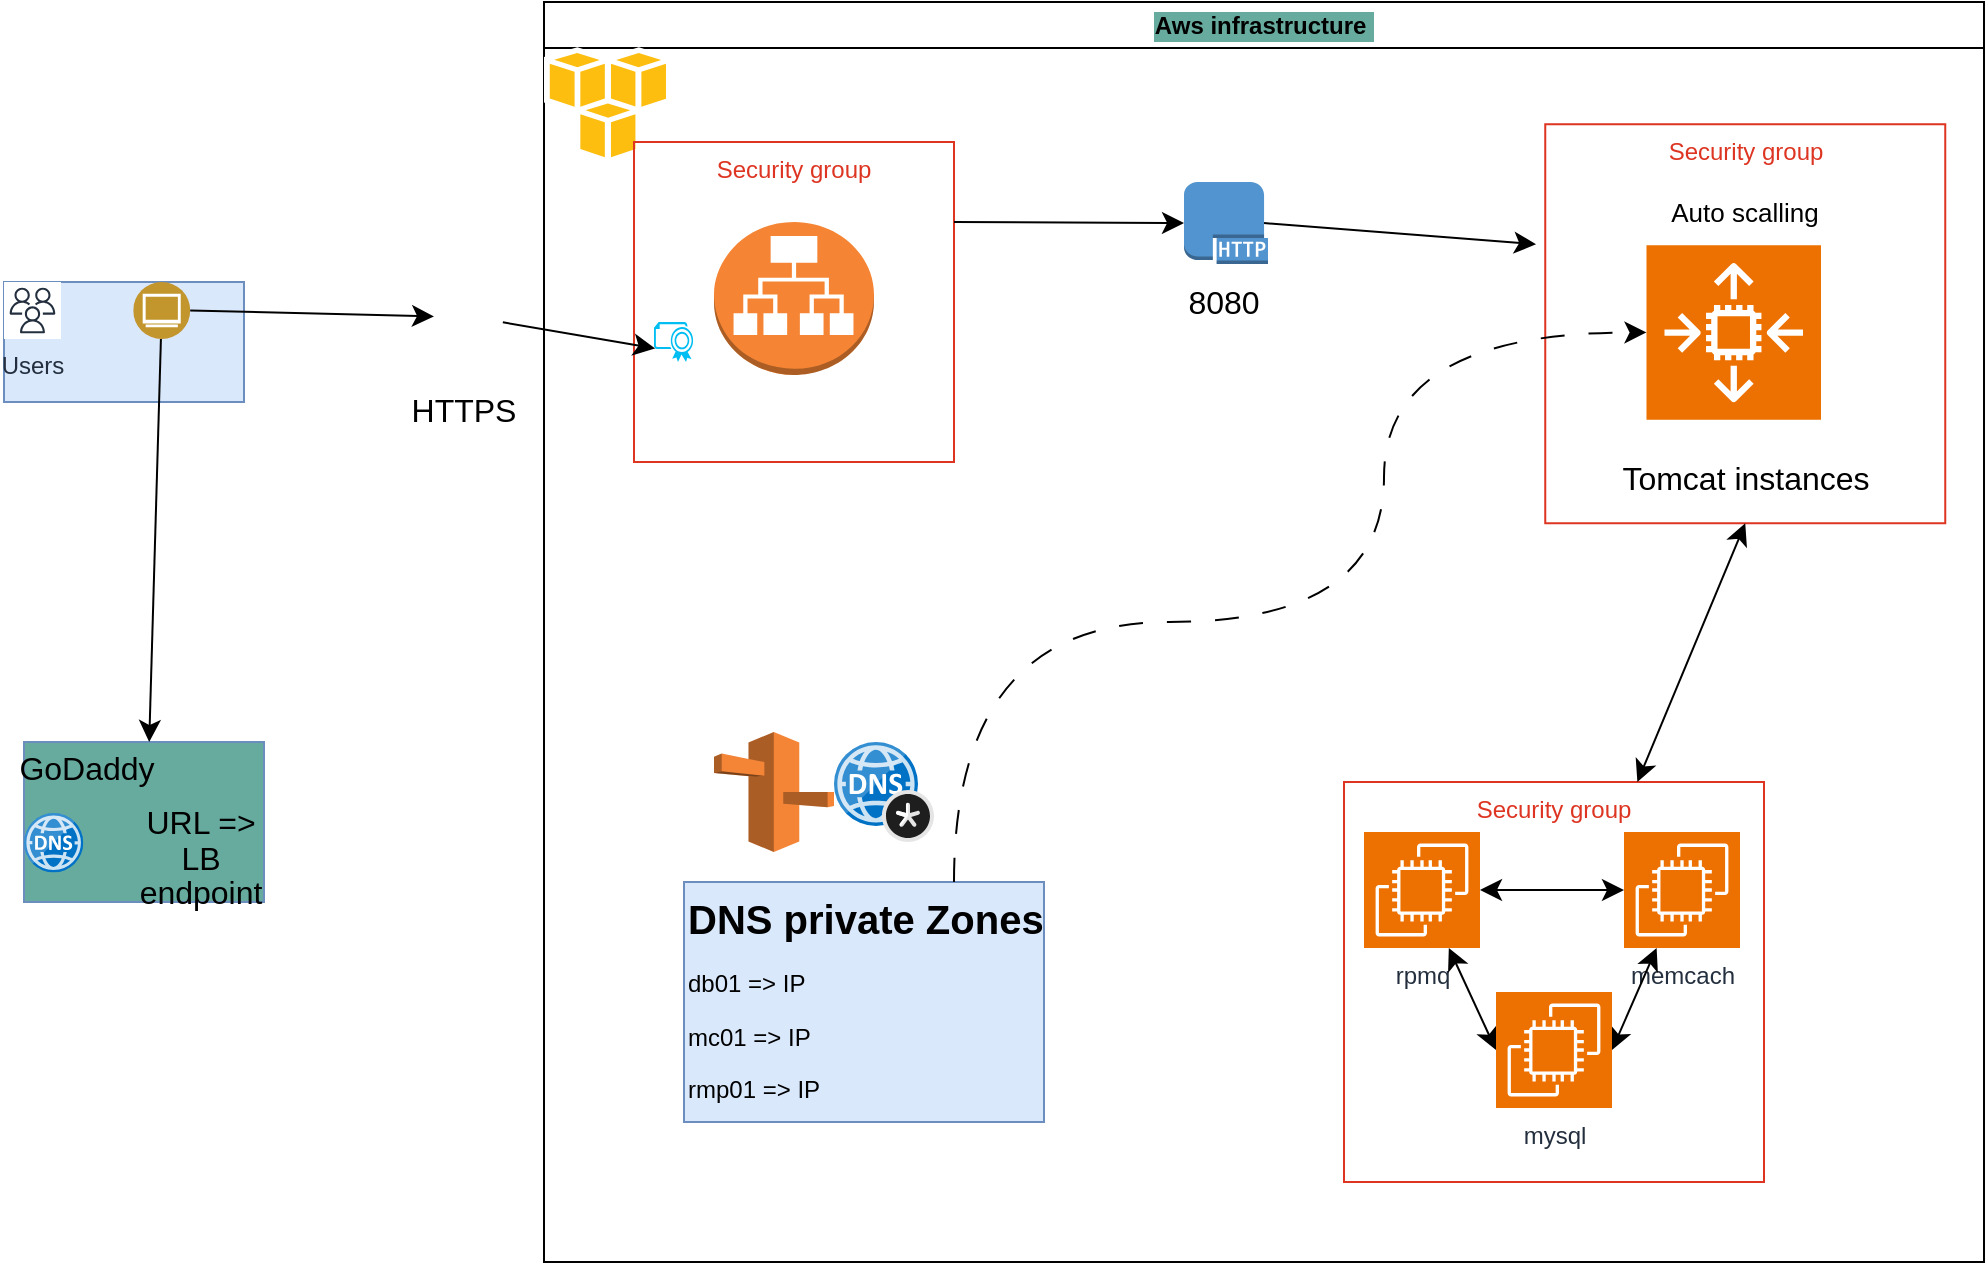 <mxfile version="24.2.7" type="github">
  <diagram name="Page-1" id="cR0LgCzF0DMh1XOr5Aok">
    <mxGraphModel dx="910" dy="585" grid="1" gridSize="10" guides="1" tooltips="1" connect="1" arrows="1" fold="1" page="1" pageScale="1" pageWidth="1100" pageHeight="850" math="0" shadow="0">
      <root>
        <mxCell id="0" />
        <mxCell id="1" parent="0" />
        <mxCell id="Px1lfEAKIi--y_GZq74K-28" value="Aws infrastructure&amp;nbsp;" style="swimlane;whiteSpace=wrap;html=1;labelBackgroundColor=#67AB9F;" vertex="1" parent="1">
          <mxGeometry x="360" y="60" width="720" height="630" as="geometry" />
        </mxCell>
        <mxCell id="Px1lfEAKIi--y_GZq74K-27" value="" style="dashed=0;outlineConnect=0;html=1;align=center;labelPosition=center;verticalLabelPosition=bottom;verticalAlign=top;shape=mxgraph.weblogos.aws" vertex="1" parent="Px1lfEAKIi--y_GZq74K-28">
          <mxGeometry y="22.6" width="63.6" height="58.4" as="geometry" />
        </mxCell>
        <mxCell id="Px1lfEAKIi--y_GZq74K-69" value="" style="group" vertex="1" connectable="0" parent="Px1lfEAKIi--y_GZq74K-28">
          <mxGeometry x="500" y="60.5" width="200" height="199.5" as="geometry" />
        </mxCell>
        <mxCell id="Px1lfEAKIi--y_GZq74K-60" value="Security group" style="fillColor=none;strokeColor=#DD3522;verticalAlign=top;fontStyle=0;fontColor=#DD3522;whiteSpace=wrap;html=1;" vertex="1" parent="Px1lfEAKIi--y_GZq74K-69">
          <mxGeometry x="0.625" y="0.623" width="200" height="199.5" as="geometry" />
        </mxCell>
        <mxCell id="Px1lfEAKIi--y_GZq74K-67" value="" style="sketch=0;points=[[0,0,0],[0.25,0,0],[0.5,0,0],[0.75,0,0],[1,0,0],[0,1,0],[0.25,1,0],[0.5,1,0],[0.75,1,0],[1,1,0],[0,0.25,0],[0,0.5,0],[0,0.75,0],[1,0.25,0],[1,0.5,0],[1,0.75,0]];outlineConnect=0;fontColor=#232F3E;fillColor=#ED7100;strokeColor=#ffffff;dashed=0;verticalLabelPosition=bottom;verticalAlign=top;align=center;html=1;fontSize=12;fontStyle=0;aspect=fixed;shape=mxgraph.aws4.resourceIcon;resIcon=mxgraph.aws4.auto_scaling2;" vertex="1" parent="Px1lfEAKIi--y_GZq74K-69">
          <mxGeometry x="51.25" y="61.097" width="87.248" height="87.248" as="geometry" />
        </mxCell>
        <mxCell id="Px1lfEAKIi--y_GZq74K-68" value="Tomcat instances" style="text;html=1;align=center;verticalAlign=middle;whiteSpace=wrap;rounded=0;fontSize=16;" vertex="1" parent="Px1lfEAKIi--y_GZq74K-69">
          <mxGeometry x="25.63" y="158.35" width="150" height="37.41" as="geometry" />
        </mxCell>
        <mxCell id="Px1lfEAKIi--y_GZq74K-77" value="&lt;font style=&quot;font-size: 13px;&quot;&gt;Auto scalling&lt;/font&gt;" style="text;html=1;align=center;verticalAlign=middle;whiteSpace=wrap;rounded=0;fontSize=16;" vertex="1" parent="Px1lfEAKIi--y_GZq74K-69">
          <mxGeometry x="51.25" y="24.938" width="98.75" height="37.406" as="geometry" />
        </mxCell>
        <mxCell id="Px1lfEAKIi--y_GZq74K-71" value="" style="group" vertex="1" connectable="0" parent="Px1lfEAKIi--y_GZq74K-28">
          <mxGeometry x="45" y="70" width="160" height="160" as="geometry" />
        </mxCell>
        <mxCell id="Px1lfEAKIi--y_GZq74K-59" value="Security group" style="fillColor=none;strokeColor=#DD3522;verticalAlign=top;fontStyle=0;fontColor=#DD3522;whiteSpace=wrap;html=1;" vertex="1" parent="Px1lfEAKIi--y_GZq74K-71">
          <mxGeometry width="160" height="160" as="geometry" />
        </mxCell>
        <mxCell id="Px1lfEAKIi--y_GZq74K-62" value="" style="outlineConnect=0;dashed=0;verticalLabelPosition=bottom;verticalAlign=top;align=center;html=1;shape=mxgraph.aws3.application_load_balancer;fillColor=#F58534;gradientColor=none;" vertex="1" parent="Px1lfEAKIi--y_GZq74K-71">
          <mxGeometry x="40" y="40" width="80" height="76.5" as="geometry" />
        </mxCell>
        <mxCell id="Px1lfEAKIi--y_GZq74K-63" value="" style="verticalLabelPosition=bottom;html=1;verticalAlign=top;align=center;strokeColor=none;fillColor=#00BEF2;shape=mxgraph.azure.certificate;pointerEvents=1;" vertex="1" parent="Px1lfEAKIi--y_GZq74K-71">
          <mxGeometry x="10" y="90" width="20" height="20" as="geometry" />
        </mxCell>
        <mxCell id="Px1lfEAKIi--y_GZq74K-72" style="edgeStyle=none;curved=1;rounded=0;orthogonalLoop=1;jettySize=auto;html=1;exitX=1;exitY=0.25;exitDx=0;exitDy=0;entryX=0;entryY=0.5;entryDx=0;entryDy=0;fontSize=12;startSize=8;endSize=8;entryPerimeter=0;" edge="1" parent="Px1lfEAKIi--y_GZq74K-28" source="Px1lfEAKIi--y_GZq74K-59" target="Px1lfEAKIi--y_GZq74K-73">
          <mxGeometry relative="1" as="geometry" />
        </mxCell>
        <mxCell id="Px1lfEAKIi--y_GZq74K-74" style="edgeStyle=none;curved=1;rounded=0;orthogonalLoop=1;jettySize=auto;html=1;exitX=0.95;exitY=0.5;exitDx=0;exitDy=0;exitPerimeter=0;entryX=-0.023;entryY=0.301;entryDx=0;entryDy=0;entryPerimeter=0;fontSize=12;startSize=8;endSize=8;" edge="1" parent="Px1lfEAKIi--y_GZq74K-28" source="Px1lfEAKIi--y_GZq74K-73" target="Px1lfEAKIi--y_GZq74K-60">
          <mxGeometry relative="1" as="geometry" />
        </mxCell>
        <mxCell id="Px1lfEAKIi--y_GZq74K-76" value="" style="group" vertex="1" connectable="0" parent="Px1lfEAKIi--y_GZq74K-28">
          <mxGeometry x="320" y="90" width="42" height="70" as="geometry" />
        </mxCell>
        <mxCell id="Px1lfEAKIi--y_GZq74K-73" value="" style="outlineConnect=0;dashed=0;verticalLabelPosition=bottom;verticalAlign=top;align=center;html=1;shape=mxgraph.aws3.http_protocol;fillColor=#5294CF;gradientColor=none;" vertex="1" parent="Px1lfEAKIi--y_GZq74K-76">
          <mxGeometry width="42" height="41" as="geometry" />
        </mxCell>
        <mxCell id="Px1lfEAKIi--y_GZq74K-75" value="8080" style="text;html=1;align=center;verticalAlign=middle;whiteSpace=wrap;rounded=0;fontSize=16;" vertex="1" parent="Px1lfEAKIi--y_GZq74K-76">
          <mxGeometry x="15" y="50" width="10" height="20" as="geometry" />
        </mxCell>
        <mxCell id="Px1lfEAKIi--y_GZq74K-83" value="" style="group" vertex="1" connectable="0" parent="Px1lfEAKIi--y_GZq74K-28">
          <mxGeometry x="70" y="370" width="180" height="190" as="geometry" />
        </mxCell>
        <mxCell id="Px1lfEAKIi--y_GZq74K-80" value="" style="group" vertex="1" connectable="0" parent="Px1lfEAKIi--y_GZq74K-83">
          <mxGeometry x="15" width="110" height="60" as="geometry" />
        </mxCell>
        <mxCell id="Px1lfEAKIi--y_GZq74K-78" value="" style="outlineConnect=0;dashed=0;verticalLabelPosition=bottom;verticalAlign=top;align=center;html=1;shape=mxgraph.aws3.route_53;fillColor=#F58536;gradientColor=none;" vertex="1" parent="Px1lfEAKIi--y_GZq74K-80">
          <mxGeometry y="-5" width="60" height="60" as="geometry" />
        </mxCell>
        <mxCell id="Px1lfEAKIi--y_GZq74K-79" value="" style="image;sketch=0;aspect=fixed;html=1;points=[];align=center;fontSize=12;image=img/lib/mscae/DNS_Private_Zones.svg;" vertex="1" parent="Px1lfEAKIi--y_GZq74K-80">
          <mxGeometry x="60" width="50" height="50" as="geometry" />
        </mxCell>
        <mxCell id="Px1lfEAKIi--y_GZq74K-82" value="&lt;h1 style=&quot;margin-top: 0px; font-size: 20px;&quot;&gt;DNS private Zones&lt;/h1&gt;&lt;p&gt;db01 =&amp;gt; IP&lt;/p&gt;&lt;p&gt;mc01 =&amp;gt; IP&lt;/p&gt;&lt;p&gt;rmp01 =&amp;gt; IP&lt;/p&gt;&lt;p&gt;&lt;br&gt;&lt;/p&gt;" style="text;html=1;whiteSpace=wrap;overflow=hidden;rounded=0;fontFamily=Helvetica;fontSize=12;fontStyle=0;fillColor=#dae8fc;strokeColor=#6c8ebf;" vertex="1" parent="Px1lfEAKIi--y_GZq74K-83">
          <mxGeometry y="70" width="180" height="120" as="geometry" />
        </mxCell>
        <mxCell id="Px1lfEAKIi--y_GZq74K-84" style="edgeStyle=orthogonalEdgeStyle;rounded=0;orthogonalLoop=1;jettySize=auto;html=1;exitX=0.75;exitY=0;exitDx=0;exitDy=0;entryX=0;entryY=0.5;entryDx=0;entryDy=0;entryPerimeter=0;fontSize=12;startSize=8;endSize=8;curved=1;dashed=1;dashPattern=12 12;" edge="1" parent="Px1lfEAKIi--y_GZq74K-28" source="Px1lfEAKIi--y_GZq74K-82" target="Px1lfEAKIi--y_GZq74K-67">
          <mxGeometry relative="1" as="geometry">
            <Array as="points">
              <mxPoint x="205" y="310" />
              <mxPoint x="420" y="310" />
              <mxPoint x="420" y="165" />
            </Array>
          </mxGeometry>
        </mxCell>
        <mxCell id="Px1lfEAKIi--y_GZq74K-102" value="" style="group" vertex="1" connectable="0" parent="Px1lfEAKIi--y_GZq74K-28">
          <mxGeometry x="400" y="390" width="210" height="200" as="geometry" />
        </mxCell>
        <mxCell id="Px1lfEAKIi--y_GZq74K-61" value="Security group" style="fillColor=none;strokeColor=#DD3522;verticalAlign=top;fontStyle=0;fontColor=#DD3522;whiteSpace=wrap;html=1;" vertex="1" parent="Px1lfEAKIi--y_GZq74K-102">
          <mxGeometry width="210" height="200" as="geometry" />
        </mxCell>
        <mxCell id="Px1lfEAKIi--y_GZq74K-85" value="memcach" style="sketch=0;points=[[0,0,0],[0.25,0,0],[0.5,0,0],[0.75,0,0],[1,0,0],[0,1,0],[0.25,1,0],[0.5,1,0],[0.75,1,0],[1,1,0],[0,0.25,0],[0,0.5,0],[0,0.75,0],[1,0.25,0],[1,0.5,0],[1,0.75,0]];outlineConnect=0;fontColor=#232F3E;fillColor=#ED7100;strokeColor=#ffffff;dashed=0;verticalLabelPosition=bottom;verticalAlign=top;align=center;html=1;fontSize=12;fontStyle=0;aspect=fixed;shape=mxgraph.aws4.resourceIcon;resIcon=mxgraph.aws4.ec2;" vertex="1" parent="Px1lfEAKIi--y_GZq74K-102">
          <mxGeometry x="140" y="25" width="58" height="58" as="geometry" />
        </mxCell>
        <mxCell id="Px1lfEAKIi--y_GZq74K-90" style="edgeStyle=none;curved=1;rounded=0;orthogonalLoop=1;jettySize=auto;html=1;exitX=1;exitY=0.5;exitDx=0;exitDy=0;exitPerimeter=0;fontSize=12;startSize=8;endSize=8;startArrow=classic;startFill=1;" edge="1" parent="Px1lfEAKIi--y_GZq74K-102" source="Px1lfEAKIi--y_GZq74K-87" target="Px1lfEAKIi--y_GZq74K-85">
          <mxGeometry relative="1" as="geometry" />
        </mxCell>
        <mxCell id="Px1lfEAKIi--y_GZq74K-87" value="rpmq" style="sketch=0;points=[[0,0,0],[0.25,0,0],[0.5,0,0],[0.75,0,0],[1,0,0],[0,1,0],[0.25,1,0],[0.5,1,0],[0.75,1,0],[1,1,0],[0,0.25,0],[0,0.5,0],[0,0.75,0],[1,0.25,0],[1,0.5,0],[1,0.75,0]];outlineConnect=0;fontColor=#232F3E;fillColor=#ED7100;strokeColor=#ffffff;dashed=0;verticalLabelPosition=bottom;verticalAlign=top;align=center;html=1;fontSize=12;fontStyle=0;aspect=fixed;shape=mxgraph.aws4.resourceIcon;resIcon=mxgraph.aws4.ec2;" vertex="1" parent="Px1lfEAKIi--y_GZq74K-102">
          <mxGeometry x="10" y="25" width="58" height="58" as="geometry" />
        </mxCell>
        <mxCell id="Px1lfEAKIi--y_GZq74K-88" style="edgeStyle=none;curved=1;rounded=0;orthogonalLoop=1;jettySize=auto;html=1;exitX=1;exitY=0.5;exitDx=0;exitDy=0;exitPerimeter=0;fontSize=12;startSize=8;endSize=8;startArrow=classic;startFill=1;" edge="1" parent="Px1lfEAKIi--y_GZq74K-102" source="Px1lfEAKIi--y_GZq74K-86" target="Px1lfEAKIi--y_GZq74K-85">
          <mxGeometry relative="1" as="geometry" />
        </mxCell>
        <mxCell id="Px1lfEAKIi--y_GZq74K-89" style="edgeStyle=none;curved=1;rounded=0;orthogonalLoop=1;jettySize=auto;html=1;exitX=0;exitY=0.5;exitDx=0;exitDy=0;exitPerimeter=0;fontSize=12;startSize=8;endSize=8;startArrow=classic;startFill=1;" edge="1" parent="Px1lfEAKIi--y_GZq74K-102" source="Px1lfEAKIi--y_GZq74K-86" target="Px1lfEAKIi--y_GZq74K-87">
          <mxGeometry relative="1" as="geometry" />
        </mxCell>
        <mxCell id="Px1lfEAKIi--y_GZq74K-86" value="mysql" style="sketch=0;points=[[0,0,0],[0.25,0,0],[0.5,0,0],[0.75,0,0],[1,0,0],[0,1,0],[0.25,1,0],[0.5,1,0],[0.75,1,0],[1,1,0],[0,0.25,0],[0,0.5,0],[0,0.75,0],[1,0.25,0],[1,0.5,0],[1,0.75,0]];outlineConnect=0;fontColor=#232F3E;fillColor=#ED7100;strokeColor=#ffffff;dashed=0;verticalLabelPosition=bottom;verticalAlign=top;align=center;html=1;fontSize=12;fontStyle=0;aspect=fixed;shape=mxgraph.aws4.resourceIcon;resIcon=mxgraph.aws4.ec2;" vertex="1" parent="Px1lfEAKIi--y_GZq74K-102">
          <mxGeometry x="76" y="105" width="58" height="58" as="geometry" />
        </mxCell>
        <mxCell id="Px1lfEAKIi--y_GZq74K-103" style="edgeStyle=none;curved=1;rounded=0;orthogonalLoop=1;jettySize=auto;html=1;entryX=0.5;entryY=1;entryDx=0;entryDy=0;fontSize=12;startSize=8;endSize=8;startArrow=classic;startFill=1;" edge="1" parent="Px1lfEAKIi--y_GZq74K-28" source="Px1lfEAKIi--y_GZq74K-61" target="Px1lfEAKIi--y_GZq74K-60">
          <mxGeometry relative="1" as="geometry" />
        </mxCell>
        <mxCell id="Px1lfEAKIi--y_GZq74K-4" value="" style="group;fillColor=#dae8fc;strokeColor=#6c8ebf;" vertex="1" connectable="0" parent="1">
          <mxGeometry x="90" y="200" width="120" height="60" as="geometry" />
        </mxCell>
        <mxCell id="Px1lfEAKIi--y_GZq74K-2" value="Users" style="sketch=0;outlineConnect=0;fontColor=#232F3E;gradientColor=none;strokeColor=#232F3E;fillColor=#ffffff;dashed=0;verticalLabelPosition=bottom;verticalAlign=top;align=center;html=1;fontSize=12;fontStyle=0;aspect=fixed;shape=mxgraph.aws4.resourceIcon;resIcon=mxgraph.aws4.users;" vertex="1" parent="Px1lfEAKIi--y_GZq74K-4">
          <mxGeometry width="28.484" height="28.484" as="geometry" />
        </mxCell>
        <mxCell id="Px1lfEAKIi--y_GZq74K-3" value="" style="image;aspect=fixed;perimeter=ellipsePerimeter;html=1;align=center;shadow=0;dashed=0;fontColor=#4277BB;labelBackgroundColor=default;fontSize=12;spacingTop=3;image=img/lib/ibm/users/browser.svg;" vertex="1" parent="Px1lfEAKIi--y_GZq74K-4">
          <mxGeometry x="64.615" width="28.484" height="28.484" as="geometry" />
        </mxCell>
        <mxCell id="Px1lfEAKIi--y_GZq74K-50" value="" style="group;fillColor=#67AB9F;strokeColor=#6c8ebf;gradientColor=none;" vertex="1" connectable="0" parent="1">
          <mxGeometry x="100" y="430" width="120" height="80" as="geometry" />
        </mxCell>
        <mxCell id="Px1lfEAKIi--y_GZq74K-45" value="" style="image;sketch=0;aspect=fixed;html=1;points=[];align=center;fontSize=12;image=img/lib/mscae/DNS.svg;" vertex="1" parent="Px1lfEAKIi--y_GZq74K-50">
          <mxGeometry y="35.556" width="29.654" height="29.654" as="geometry" />
        </mxCell>
        <mxCell id="Px1lfEAKIi--y_GZq74K-47" value="&lt;p style=&quot;line-height: 110%;&quot;&gt;URL =&amp;gt; LB endpoint&lt;/p&gt;" style="text;html=1;align=center;verticalAlign=middle;whiteSpace=wrap;rounded=0;fontSize=16;" vertex="1" parent="Px1lfEAKIi--y_GZq74K-50">
          <mxGeometry x="57.391" y="44.444" width="62.609" height="26.667" as="geometry" />
        </mxCell>
        <mxCell id="Px1lfEAKIi--y_GZq74K-49" value="GoDaddy" style="text;html=1;align=center;verticalAlign=middle;whiteSpace=wrap;rounded=0;fontSize=16;" vertex="1" parent="Px1lfEAKIi--y_GZq74K-50">
          <mxGeometry width="62.609" height="26.667" as="geometry" />
        </mxCell>
        <mxCell id="Px1lfEAKIi--y_GZq74K-66" style="edgeStyle=none;curved=1;rounded=0;orthogonalLoop=1;jettySize=auto;html=1;entryX=0.03;entryY=0.66;entryDx=0;entryDy=0;entryPerimeter=0;fontSize=12;startSize=8;endSize=8;" edge="1" parent="1" source="Px1lfEAKIi--y_GZq74K-55" target="Px1lfEAKIi--y_GZq74K-63">
          <mxGeometry relative="1" as="geometry" />
        </mxCell>
        <mxCell id="Px1lfEAKIi--y_GZq74K-94" value="" style="group" vertex="1" connectable="0" parent="1">
          <mxGeometry x="290" y="200" width="60" height="79.4" as="geometry" />
        </mxCell>
        <mxCell id="Px1lfEAKIi--y_GZq74K-55" value="" style="shape=image;html=1;verticalAlign=top;verticalLabelPosition=bottom;labelBackgroundColor=#ffffff;imageAspect=0;aspect=fixed;image=https://cdn1.iconfinder.com/data/icons/CrystalClear/128x128/actions/decrypted.png" vertex="1" parent="Px1lfEAKIi--y_GZq74K-94">
          <mxGeometry x="15" width="34.42" height="34.42" as="geometry" />
        </mxCell>
        <mxCell id="Px1lfEAKIi--y_GZq74K-57" value="HTTPS" style="text;html=1;align=center;verticalAlign=middle;whiteSpace=wrap;rounded=0;fontSize=16;" vertex="1" parent="Px1lfEAKIi--y_GZq74K-94">
          <mxGeometry y="49.4" width="60" height="30" as="geometry" />
        </mxCell>
        <mxCell id="Px1lfEAKIi--y_GZq74K-97" style="edgeStyle=none;curved=1;rounded=0;orthogonalLoop=1;jettySize=auto;html=1;exitX=1;exitY=1;exitDx=0;exitDy=0;fontSize=12;startSize=8;endSize=8;" edge="1" parent="Px1lfEAKIi--y_GZq74K-94" source="Px1lfEAKIi--y_GZq74K-57" target="Px1lfEAKIi--y_GZq74K-57">
          <mxGeometry relative="1" as="geometry" />
        </mxCell>
        <mxCell id="Px1lfEAKIi--y_GZq74K-100" style="edgeStyle=none;curved=1;rounded=0;orthogonalLoop=1;jettySize=auto;html=1;exitX=1;exitY=0.5;exitDx=0;exitDy=0;entryX=0;entryY=0.5;entryDx=0;entryDy=0;fontSize=12;startSize=8;endSize=8;" edge="1" parent="1" source="Px1lfEAKIi--y_GZq74K-3" target="Px1lfEAKIi--y_GZq74K-55">
          <mxGeometry relative="1" as="geometry" />
        </mxCell>
        <mxCell id="Px1lfEAKIi--y_GZq74K-101" style="edgeStyle=none;curved=1;rounded=0;orthogonalLoop=1;jettySize=auto;html=1;entryX=1;entryY=0;entryDx=0;entryDy=0;fontSize=12;startSize=8;endSize=8;" edge="1" parent="1" source="Px1lfEAKIi--y_GZq74K-3" target="Px1lfEAKIi--y_GZq74K-49">
          <mxGeometry relative="1" as="geometry" />
        </mxCell>
      </root>
    </mxGraphModel>
  </diagram>
</mxfile>
